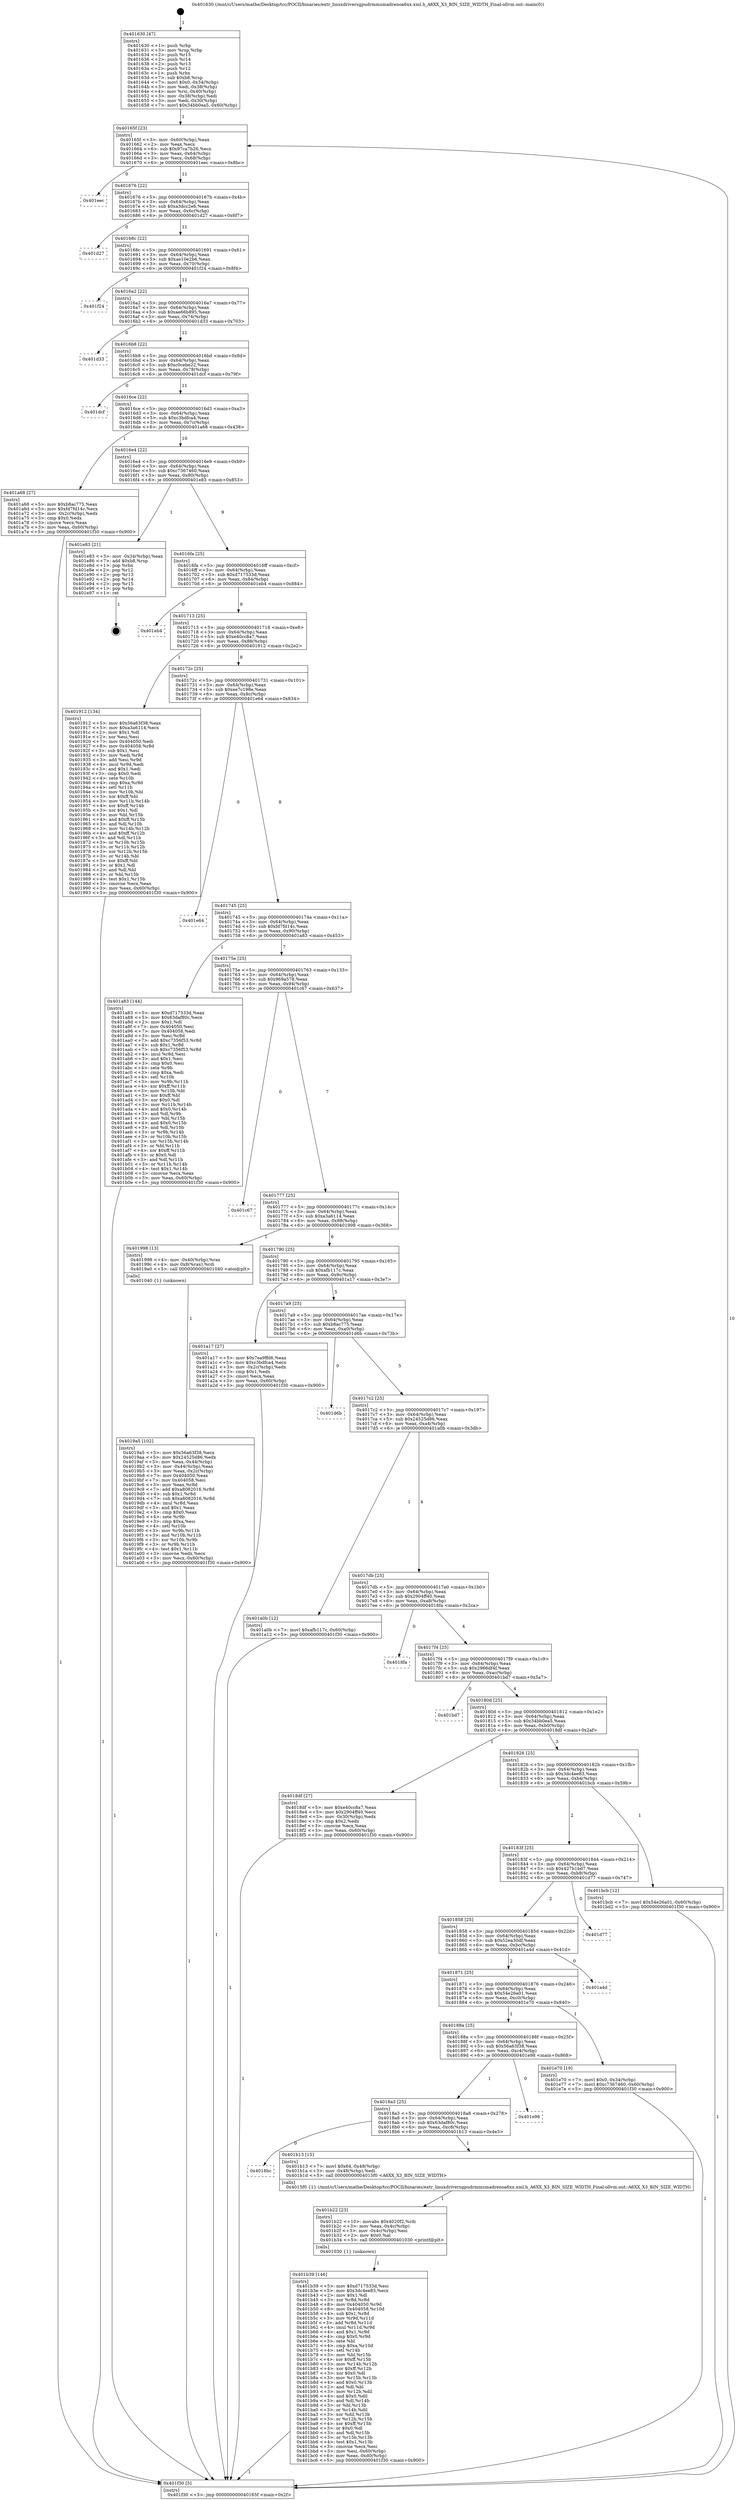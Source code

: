 digraph "0x401630" {
  label = "0x401630 (/mnt/c/Users/mathe/Desktop/tcc/POCII/binaries/extr_linuxdriversgpudrmmsmadrenoa6xx.xml.h_A6XX_X3_BIN_SIZE_WIDTH_Final-ollvm.out::main(0))"
  labelloc = "t"
  node[shape=record]

  Entry [label="",width=0.3,height=0.3,shape=circle,fillcolor=black,style=filled]
  "0x40165f" [label="{
     0x40165f [23]\l
     | [instrs]\l
     &nbsp;&nbsp;0x40165f \<+3\>: mov -0x60(%rbp),%eax\l
     &nbsp;&nbsp;0x401662 \<+2\>: mov %eax,%ecx\l
     &nbsp;&nbsp;0x401664 \<+6\>: sub $0x97ca7b26,%ecx\l
     &nbsp;&nbsp;0x40166a \<+3\>: mov %eax,-0x64(%rbp)\l
     &nbsp;&nbsp;0x40166d \<+3\>: mov %ecx,-0x68(%rbp)\l
     &nbsp;&nbsp;0x401670 \<+6\>: je 0000000000401eec \<main+0x8bc\>\l
  }"]
  "0x401eec" [label="{
     0x401eec\l
  }", style=dashed]
  "0x401676" [label="{
     0x401676 [22]\l
     | [instrs]\l
     &nbsp;&nbsp;0x401676 \<+5\>: jmp 000000000040167b \<main+0x4b\>\l
     &nbsp;&nbsp;0x40167b \<+3\>: mov -0x64(%rbp),%eax\l
     &nbsp;&nbsp;0x40167e \<+5\>: sub $0xa3dcc2e6,%eax\l
     &nbsp;&nbsp;0x401683 \<+3\>: mov %eax,-0x6c(%rbp)\l
     &nbsp;&nbsp;0x401686 \<+6\>: je 0000000000401d27 \<main+0x6f7\>\l
  }"]
  Exit [label="",width=0.3,height=0.3,shape=circle,fillcolor=black,style=filled,peripheries=2]
  "0x401d27" [label="{
     0x401d27\l
  }", style=dashed]
  "0x40168c" [label="{
     0x40168c [22]\l
     | [instrs]\l
     &nbsp;&nbsp;0x40168c \<+5\>: jmp 0000000000401691 \<main+0x61\>\l
     &nbsp;&nbsp;0x401691 \<+3\>: mov -0x64(%rbp),%eax\l
     &nbsp;&nbsp;0x401694 \<+5\>: sub $0xae10e2b6,%eax\l
     &nbsp;&nbsp;0x401699 \<+3\>: mov %eax,-0x70(%rbp)\l
     &nbsp;&nbsp;0x40169c \<+6\>: je 0000000000401f24 \<main+0x8f4\>\l
  }"]
  "0x401b39" [label="{
     0x401b39 [146]\l
     | [instrs]\l
     &nbsp;&nbsp;0x401b39 \<+5\>: mov $0xd717533d,%esi\l
     &nbsp;&nbsp;0x401b3e \<+5\>: mov $0x3dc4ee83,%ecx\l
     &nbsp;&nbsp;0x401b43 \<+2\>: mov $0x1,%dl\l
     &nbsp;&nbsp;0x401b45 \<+3\>: xor %r8d,%r8d\l
     &nbsp;&nbsp;0x401b48 \<+8\>: mov 0x404050,%r9d\l
     &nbsp;&nbsp;0x401b50 \<+8\>: mov 0x404058,%r10d\l
     &nbsp;&nbsp;0x401b58 \<+4\>: sub $0x1,%r8d\l
     &nbsp;&nbsp;0x401b5c \<+3\>: mov %r9d,%r11d\l
     &nbsp;&nbsp;0x401b5f \<+3\>: add %r8d,%r11d\l
     &nbsp;&nbsp;0x401b62 \<+4\>: imul %r11d,%r9d\l
     &nbsp;&nbsp;0x401b66 \<+4\>: and $0x1,%r9d\l
     &nbsp;&nbsp;0x401b6a \<+4\>: cmp $0x0,%r9d\l
     &nbsp;&nbsp;0x401b6e \<+3\>: sete %bl\l
     &nbsp;&nbsp;0x401b71 \<+4\>: cmp $0xa,%r10d\l
     &nbsp;&nbsp;0x401b75 \<+4\>: setl %r14b\l
     &nbsp;&nbsp;0x401b79 \<+3\>: mov %bl,%r15b\l
     &nbsp;&nbsp;0x401b7c \<+4\>: xor $0xff,%r15b\l
     &nbsp;&nbsp;0x401b80 \<+3\>: mov %r14b,%r12b\l
     &nbsp;&nbsp;0x401b83 \<+4\>: xor $0xff,%r12b\l
     &nbsp;&nbsp;0x401b87 \<+3\>: xor $0x0,%dl\l
     &nbsp;&nbsp;0x401b8a \<+3\>: mov %r15b,%r13b\l
     &nbsp;&nbsp;0x401b8d \<+4\>: and $0x0,%r13b\l
     &nbsp;&nbsp;0x401b91 \<+2\>: and %dl,%bl\l
     &nbsp;&nbsp;0x401b93 \<+3\>: mov %r12b,%dil\l
     &nbsp;&nbsp;0x401b96 \<+4\>: and $0x0,%dil\l
     &nbsp;&nbsp;0x401b9a \<+3\>: and %dl,%r14b\l
     &nbsp;&nbsp;0x401b9d \<+3\>: or %bl,%r13b\l
     &nbsp;&nbsp;0x401ba0 \<+3\>: or %r14b,%dil\l
     &nbsp;&nbsp;0x401ba3 \<+3\>: xor %dil,%r13b\l
     &nbsp;&nbsp;0x401ba6 \<+3\>: or %r12b,%r15b\l
     &nbsp;&nbsp;0x401ba9 \<+4\>: xor $0xff,%r15b\l
     &nbsp;&nbsp;0x401bad \<+3\>: or $0x0,%dl\l
     &nbsp;&nbsp;0x401bb0 \<+3\>: and %dl,%r15b\l
     &nbsp;&nbsp;0x401bb3 \<+3\>: or %r15b,%r13b\l
     &nbsp;&nbsp;0x401bb6 \<+4\>: test $0x1,%r13b\l
     &nbsp;&nbsp;0x401bba \<+3\>: cmovne %ecx,%esi\l
     &nbsp;&nbsp;0x401bbd \<+3\>: mov %esi,-0x60(%rbp)\l
     &nbsp;&nbsp;0x401bc0 \<+6\>: mov %eax,-0xd0(%rbp)\l
     &nbsp;&nbsp;0x401bc6 \<+5\>: jmp 0000000000401f30 \<main+0x900\>\l
  }"]
  "0x401f24" [label="{
     0x401f24\l
  }", style=dashed]
  "0x4016a2" [label="{
     0x4016a2 [22]\l
     | [instrs]\l
     &nbsp;&nbsp;0x4016a2 \<+5\>: jmp 00000000004016a7 \<main+0x77\>\l
     &nbsp;&nbsp;0x4016a7 \<+3\>: mov -0x64(%rbp),%eax\l
     &nbsp;&nbsp;0x4016aa \<+5\>: sub $0xae66b895,%eax\l
     &nbsp;&nbsp;0x4016af \<+3\>: mov %eax,-0x74(%rbp)\l
     &nbsp;&nbsp;0x4016b2 \<+6\>: je 0000000000401d33 \<main+0x703\>\l
  }"]
  "0x401b22" [label="{
     0x401b22 [23]\l
     | [instrs]\l
     &nbsp;&nbsp;0x401b22 \<+10\>: movabs $0x4020f2,%rdi\l
     &nbsp;&nbsp;0x401b2c \<+3\>: mov %eax,-0x4c(%rbp)\l
     &nbsp;&nbsp;0x401b2f \<+3\>: mov -0x4c(%rbp),%esi\l
     &nbsp;&nbsp;0x401b32 \<+2\>: mov $0x0,%al\l
     &nbsp;&nbsp;0x401b34 \<+5\>: call 0000000000401030 \<printf@plt\>\l
     | [calls]\l
     &nbsp;&nbsp;0x401030 \{1\} (unknown)\l
  }"]
  "0x401d33" [label="{
     0x401d33\l
  }", style=dashed]
  "0x4016b8" [label="{
     0x4016b8 [22]\l
     | [instrs]\l
     &nbsp;&nbsp;0x4016b8 \<+5\>: jmp 00000000004016bd \<main+0x8d\>\l
     &nbsp;&nbsp;0x4016bd \<+3\>: mov -0x64(%rbp),%eax\l
     &nbsp;&nbsp;0x4016c0 \<+5\>: sub $0xc0cebe22,%eax\l
     &nbsp;&nbsp;0x4016c5 \<+3\>: mov %eax,-0x78(%rbp)\l
     &nbsp;&nbsp;0x4016c8 \<+6\>: je 0000000000401dcf \<main+0x79f\>\l
  }"]
  "0x4018bc" [label="{
     0x4018bc\l
  }", style=dashed]
  "0x401dcf" [label="{
     0x401dcf\l
  }", style=dashed]
  "0x4016ce" [label="{
     0x4016ce [22]\l
     | [instrs]\l
     &nbsp;&nbsp;0x4016ce \<+5\>: jmp 00000000004016d3 \<main+0xa3\>\l
     &nbsp;&nbsp;0x4016d3 \<+3\>: mov -0x64(%rbp),%eax\l
     &nbsp;&nbsp;0x4016d6 \<+5\>: sub $0xc3bdfca4,%eax\l
     &nbsp;&nbsp;0x4016db \<+3\>: mov %eax,-0x7c(%rbp)\l
     &nbsp;&nbsp;0x4016de \<+6\>: je 0000000000401a68 \<main+0x438\>\l
  }"]
  "0x401b13" [label="{
     0x401b13 [15]\l
     | [instrs]\l
     &nbsp;&nbsp;0x401b13 \<+7\>: movl $0x64,-0x48(%rbp)\l
     &nbsp;&nbsp;0x401b1a \<+3\>: mov -0x48(%rbp),%edi\l
     &nbsp;&nbsp;0x401b1d \<+5\>: call 00000000004015f0 \<A6XX_X3_BIN_SIZE_WIDTH\>\l
     | [calls]\l
     &nbsp;&nbsp;0x4015f0 \{1\} (/mnt/c/Users/mathe/Desktop/tcc/POCII/binaries/extr_linuxdriversgpudrmmsmadrenoa6xx.xml.h_A6XX_X3_BIN_SIZE_WIDTH_Final-ollvm.out::A6XX_X3_BIN_SIZE_WIDTH)\l
  }"]
  "0x401a68" [label="{
     0x401a68 [27]\l
     | [instrs]\l
     &nbsp;&nbsp;0x401a68 \<+5\>: mov $0xb8ac775,%eax\l
     &nbsp;&nbsp;0x401a6d \<+5\>: mov $0xfd7fd14c,%ecx\l
     &nbsp;&nbsp;0x401a72 \<+3\>: mov -0x2c(%rbp),%edx\l
     &nbsp;&nbsp;0x401a75 \<+3\>: cmp $0x0,%edx\l
     &nbsp;&nbsp;0x401a78 \<+3\>: cmove %ecx,%eax\l
     &nbsp;&nbsp;0x401a7b \<+3\>: mov %eax,-0x60(%rbp)\l
     &nbsp;&nbsp;0x401a7e \<+5\>: jmp 0000000000401f30 \<main+0x900\>\l
  }"]
  "0x4016e4" [label="{
     0x4016e4 [22]\l
     | [instrs]\l
     &nbsp;&nbsp;0x4016e4 \<+5\>: jmp 00000000004016e9 \<main+0xb9\>\l
     &nbsp;&nbsp;0x4016e9 \<+3\>: mov -0x64(%rbp),%eax\l
     &nbsp;&nbsp;0x4016ec \<+5\>: sub $0xc7367460,%eax\l
     &nbsp;&nbsp;0x4016f1 \<+3\>: mov %eax,-0x80(%rbp)\l
     &nbsp;&nbsp;0x4016f4 \<+6\>: je 0000000000401e83 \<main+0x853\>\l
  }"]
  "0x4018a3" [label="{
     0x4018a3 [25]\l
     | [instrs]\l
     &nbsp;&nbsp;0x4018a3 \<+5\>: jmp 00000000004018a8 \<main+0x278\>\l
     &nbsp;&nbsp;0x4018a8 \<+3\>: mov -0x64(%rbp),%eax\l
     &nbsp;&nbsp;0x4018ab \<+5\>: sub $0x63daf80c,%eax\l
     &nbsp;&nbsp;0x4018b0 \<+6\>: mov %eax,-0xc8(%rbp)\l
     &nbsp;&nbsp;0x4018b6 \<+6\>: je 0000000000401b13 \<main+0x4e3\>\l
  }"]
  "0x401e83" [label="{
     0x401e83 [21]\l
     | [instrs]\l
     &nbsp;&nbsp;0x401e83 \<+3\>: mov -0x34(%rbp),%eax\l
     &nbsp;&nbsp;0x401e86 \<+7\>: add $0xb8,%rsp\l
     &nbsp;&nbsp;0x401e8d \<+1\>: pop %rbx\l
     &nbsp;&nbsp;0x401e8e \<+2\>: pop %r12\l
     &nbsp;&nbsp;0x401e90 \<+2\>: pop %r13\l
     &nbsp;&nbsp;0x401e92 \<+2\>: pop %r14\l
     &nbsp;&nbsp;0x401e94 \<+2\>: pop %r15\l
     &nbsp;&nbsp;0x401e96 \<+1\>: pop %rbp\l
     &nbsp;&nbsp;0x401e97 \<+1\>: ret\l
  }"]
  "0x4016fa" [label="{
     0x4016fa [25]\l
     | [instrs]\l
     &nbsp;&nbsp;0x4016fa \<+5\>: jmp 00000000004016ff \<main+0xcf\>\l
     &nbsp;&nbsp;0x4016ff \<+3\>: mov -0x64(%rbp),%eax\l
     &nbsp;&nbsp;0x401702 \<+5\>: sub $0xd717533d,%eax\l
     &nbsp;&nbsp;0x401707 \<+6\>: mov %eax,-0x84(%rbp)\l
     &nbsp;&nbsp;0x40170d \<+6\>: je 0000000000401eb4 \<main+0x884\>\l
  }"]
  "0x401e98" [label="{
     0x401e98\l
  }", style=dashed]
  "0x401eb4" [label="{
     0x401eb4\l
  }", style=dashed]
  "0x401713" [label="{
     0x401713 [25]\l
     | [instrs]\l
     &nbsp;&nbsp;0x401713 \<+5\>: jmp 0000000000401718 \<main+0xe8\>\l
     &nbsp;&nbsp;0x401718 \<+3\>: mov -0x64(%rbp),%eax\l
     &nbsp;&nbsp;0x40171b \<+5\>: sub $0xe40cc8a7,%eax\l
     &nbsp;&nbsp;0x401720 \<+6\>: mov %eax,-0x88(%rbp)\l
     &nbsp;&nbsp;0x401726 \<+6\>: je 0000000000401912 \<main+0x2e2\>\l
  }"]
  "0x40188a" [label="{
     0x40188a [25]\l
     | [instrs]\l
     &nbsp;&nbsp;0x40188a \<+5\>: jmp 000000000040188f \<main+0x25f\>\l
     &nbsp;&nbsp;0x40188f \<+3\>: mov -0x64(%rbp),%eax\l
     &nbsp;&nbsp;0x401892 \<+5\>: sub $0x56a63f38,%eax\l
     &nbsp;&nbsp;0x401897 \<+6\>: mov %eax,-0xc4(%rbp)\l
     &nbsp;&nbsp;0x40189d \<+6\>: je 0000000000401e98 \<main+0x868\>\l
  }"]
  "0x401912" [label="{
     0x401912 [134]\l
     | [instrs]\l
     &nbsp;&nbsp;0x401912 \<+5\>: mov $0x56a63f38,%eax\l
     &nbsp;&nbsp;0x401917 \<+5\>: mov $0xa3a6114,%ecx\l
     &nbsp;&nbsp;0x40191c \<+2\>: mov $0x1,%dl\l
     &nbsp;&nbsp;0x40191e \<+2\>: xor %esi,%esi\l
     &nbsp;&nbsp;0x401920 \<+7\>: mov 0x404050,%edi\l
     &nbsp;&nbsp;0x401927 \<+8\>: mov 0x404058,%r8d\l
     &nbsp;&nbsp;0x40192f \<+3\>: sub $0x1,%esi\l
     &nbsp;&nbsp;0x401932 \<+3\>: mov %edi,%r9d\l
     &nbsp;&nbsp;0x401935 \<+3\>: add %esi,%r9d\l
     &nbsp;&nbsp;0x401938 \<+4\>: imul %r9d,%edi\l
     &nbsp;&nbsp;0x40193c \<+3\>: and $0x1,%edi\l
     &nbsp;&nbsp;0x40193f \<+3\>: cmp $0x0,%edi\l
     &nbsp;&nbsp;0x401942 \<+4\>: sete %r10b\l
     &nbsp;&nbsp;0x401946 \<+4\>: cmp $0xa,%r8d\l
     &nbsp;&nbsp;0x40194a \<+4\>: setl %r11b\l
     &nbsp;&nbsp;0x40194e \<+3\>: mov %r10b,%bl\l
     &nbsp;&nbsp;0x401951 \<+3\>: xor $0xff,%bl\l
     &nbsp;&nbsp;0x401954 \<+3\>: mov %r11b,%r14b\l
     &nbsp;&nbsp;0x401957 \<+4\>: xor $0xff,%r14b\l
     &nbsp;&nbsp;0x40195b \<+3\>: xor $0x1,%dl\l
     &nbsp;&nbsp;0x40195e \<+3\>: mov %bl,%r15b\l
     &nbsp;&nbsp;0x401961 \<+4\>: and $0xff,%r15b\l
     &nbsp;&nbsp;0x401965 \<+3\>: and %dl,%r10b\l
     &nbsp;&nbsp;0x401968 \<+3\>: mov %r14b,%r12b\l
     &nbsp;&nbsp;0x40196b \<+4\>: and $0xff,%r12b\l
     &nbsp;&nbsp;0x40196f \<+3\>: and %dl,%r11b\l
     &nbsp;&nbsp;0x401972 \<+3\>: or %r10b,%r15b\l
     &nbsp;&nbsp;0x401975 \<+3\>: or %r11b,%r12b\l
     &nbsp;&nbsp;0x401978 \<+3\>: xor %r12b,%r15b\l
     &nbsp;&nbsp;0x40197b \<+3\>: or %r14b,%bl\l
     &nbsp;&nbsp;0x40197e \<+3\>: xor $0xff,%bl\l
     &nbsp;&nbsp;0x401981 \<+3\>: or $0x1,%dl\l
     &nbsp;&nbsp;0x401984 \<+2\>: and %dl,%bl\l
     &nbsp;&nbsp;0x401986 \<+3\>: or %bl,%r15b\l
     &nbsp;&nbsp;0x401989 \<+4\>: test $0x1,%r15b\l
     &nbsp;&nbsp;0x40198d \<+3\>: cmovne %ecx,%eax\l
     &nbsp;&nbsp;0x401990 \<+3\>: mov %eax,-0x60(%rbp)\l
     &nbsp;&nbsp;0x401993 \<+5\>: jmp 0000000000401f30 \<main+0x900\>\l
  }"]
  "0x40172c" [label="{
     0x40172c [25]\l
     | [instrs]\l
     &nbsp;&nbsp;0x40172c \<+5\>: jmp 0000000000401731 \<main+0x101\>\l
     &nbsp;&nbsp;0x401731 \<+3\>: mov -0x64(%rbp),%eax\l
     &nbsp;&nbsp;0x401734 \<+5\>: sub $0xee7c198e,%eax\l
     &nbsp;&nbsp;0x401739 \<+6\>: mov %eax,-0x8c(%rbp)\l
     &nbsp;&nbsp;0x40173f \<+6\>: je 0000000000401e64 \<main+0x834\>\l
  }"]
  "0x401e70" [label="{
     0x401e70 [19]\l
     | [instrs]\l
     &nbsp;&nbsp;0x401e70 \<+7\>: movl $0x0,-0x34(%rbp)\l
     &nbsp;&nbsp;0x401e77 \<+7\>: movl $0xc7367460,-0x60(%rbp)\l
     &nbsp;&nbsp;0x401e7e \<+5\>: jmp 0000000000401f30 \<main+0x900\>\l
  }"]
  "0x401e64" [label="{
     0x401e64\l
  }", style=dashed]
  "0x401745" [label="{
     0x401745 [25]\l
     | [instrs]\l
     &nbsp;&nbsp;0x401745 \<+5\>: jmp 000000000040174a \<main+0x11a\>\l
     &nbsp;&nbsp;0x40174a \<+3\>: mov -0x64(%rbp),%eax\l
     &nbsp;&nbsp;0x40174d \<+5\>: sub $0xfd7fd14c,%eax\l
     &nbsp;&nbsp;0x401752 \<+6\>: mov %eax,-0x90(%rbp)\l
     &nbsp;&nbsp;0x401758 \<+6\>: je 0000000000401a83 \<main+0x453\>\l
  }"]
  "0x401871" [label="{
     0x401871 [25]\l
     | [instrs]\l
     &nbsp;&nbsp;0x401871 \<+5\>: jmp 0000000000401876 \<main+0x246\>\l
     &nbsp;&nbsp;0x401876 \<+3\>: mov -0x64(%rbp),%eax\l
     &nbsp;&nbsp;0x401879 \<+5\>: sub $0x54e26a01,%eax\l
     &nbsp;&nbsp;0x40187e \<+6\>: mov %eax,-0xc0(%rbp)\l
     &nbsp;&nbsp;0x401884 \<+6\>: je 0000000000401e70 \<main+0x840\>\l
  }"]
  "0x401a83" [label="{
     0x401a83 [144]\l
     | [instrs]\l
     &nbsp;&nbsp;0x401a83 \<+5\>: mov $0xd717533d,%eax\l
     &nbsp;&nbsp;0x401a88 \<+5\>: mov $0x63daf80c,%ecx\l
     &nbsp;&nbsp;0x401a8d \<+2\>: mov $0x1,%dl\l
     &nbsp;&nbsp;0x401a8f \<+7\>: mov 0x404050,%esi\l
     &nbsp;&nbsp;0x401a96 \<+7\>: mov 0x404058,%edi\l
     &nbsp;&nbsp;0x401a9d \<+3\>: mov %esi,%r8d\l
     &nbsp;&nbsp;0x401aa0 \<+7\>: add $0xc7356f53,%r8d\l
     &nbsp;&nbsp;0x401aa7 \<+4\>: sub $0x1,%r8d\l
     &nbsp;&nbsp;0x401aab \<+7\>: sub $0xc7356f53,%r8d\l
     &nbsp;&nbsp;0x401ab2 \<+4\>: imul %r8d,%esi\l
     &nbsp;&nbsp;0x401ab6 \<+3\>: and $0x1,%esi\l
     &nbsp;&nbsp;0x401ab9 \<+3\>: cmp $0x0,%esi\l
     &nbsp;&nbsp;0x401abc \<+4\>: sete %r9b\l
     &nbsp;&nbsp;0x401ac0 \<+3\>: cmp $0xa,%edi\l
     &nbsp;&nbsp;0x401ac3 \<+4\>: setl %r10b\l
     &nbsp;&nbsp;0x401ac7 \<+3\>: mov %r9b,%r11b\l
     &nbsp;&nbsp;0x401aca \<+4\>: xor $0xff,%r11b\l
     &nbsp;&nbsp;0x401ace \<+3\>: mov %r10b,%bl\l
     &nbsp;&nbsp;0x401ad1 \<+3\>: xor $0xff,%bl\l
     &nbsp;&nbsp;0x401ad4 \<+3\>: xor $0x0,%dl\l
     &nbsp;&nbsp;0x401ad7 \<+3\>: mov %r11b,%r14b\l
     &nbsp;&nbsp;0x401ada \<+4\>: and $0x0,%r14b\l
     &nbsp;&nbsp;0x401ade \<+3\>: and %dl,%r9b\l
     &nbsp;&nbsp;0x401ae1 \<+3\>: mov %bl,%r15b\l
     &nbsp;&nbsp;0x401ae4 \<+4\>: and $0x0,%r15b\l
     &nbsp;&nbsp;0x401ae8 \<+3\>: and %dl,%r10b\l
     &nbsp;&nbsp;0x401aeb \<+3\>: or %r9b,%r14b\l
     &nbsp;&nbsp;0x401aee \<+3\>: or %r10b,%r15b\l
     &nbsp;&nbsp;0x401af1 \<+3\>: xor %r15b,%r14b\l
     &nbsp;&nbsp;0x401af4 \<+3\>: or %bl,%r11b\l
     &nbsp;&nbsp;0x401af7 \<+4\>: xor $0xff,%r11b\l
     &nbsp;&nbsp;0x401afb \<+3\>: or $0x0,%dl\l
     &nbsp;&nbsp;0x401afe \<+3\>: and %dl,%r11b\l
     &nbsp;&nbsp;0x401b01 \<+3\>: or %r11b,%r14b\l
     &nbsp;&nbsp;0x401b04 \<+4\>: test $0x1,%r14b\l
     &nbsp;&nbsp;0x401b08 \<+3\>: cmovne %ecx,%eax\l
     &nbsp;&nbsp;0x401b0b \<+3\>: mov %eax,-0x60(%rbp)\l
     &nbsp;&nbsp;0x401b0e \<+5\>: jmp 0000000000401f30 \<main+0x900\>\l
  }"]
  "0x40175e" [label="{
     0x40175e [25]\l
     | [instrs]\l
     &nbsp;&nbsp;0x40175e \<+5\>: jmp 0000000000401763 \<main+0x133\>\l
     &nbsp;&nbsp;0x401763 \<+3\>: mov -0x64(%rbp),%eax\l
     &nbsp;&nbsp;0x401766 \<+5\>: sub $0x969a578,%eax\l
     &nbsp;&nbsp;0x40176b \<+6\>: mov %eax,-0x94(%rbp)\l
     &nbsp;&nbsp;0x401771 \<+6\>: je 0000000000401c67 \<main+0x637\>\l
  }"]
  "0x401a4d" [label="{
     0x401a4d\l
  }", style=dashed]
  "0x401c67" [label="{
     0x401c67\l
  }", style=dashed]
  "0x401777" [label="{
     0x401777 [25]\l
     | [instrs]\l
     &nbsp;&nbsp;0x401777 \<+5\>: jmp 000000000040177c \<main+0x14c\>\l
     &nbsp;&nbsp;0x40177c \<+3\>: mov -0x64(%rbp),%eax\l
     &nbsp;&nbsp;0x40177f \<+5\>: sub $0xa3a6114,%eax\l
     &nbsp;&nbsp;0x401784 \<+6\>: mov %eax,-0x98(%rbp)\l
     &nbsp;&nbsp;0x40178a \<+6\>: je 0000000000401998 \<main+0x368\>\l
  }"]
  "0x401858" [label="{
     0x401858 [25]\l
     | [instrs]\l
     &nbsp;&nbsp;0x401858 \<+5\>: jmp 000000000040185d \<main+0x22d\>\l
     &nbsp;&nbsp;0x40185d \<+3\>: mov -0x64(%rbp),%eax\l
     &nbsp;&nbsp;0x401860 \<+5\>: sub $0x52ea30df,%eax\l
     &nbsp;&nbsp;0x401865 \<+6\>: mov %eax,-0xbc(%rbp)\l
     &nbsp;&nbsp;0x40186b \<+6\>: je 0000000000401a4d \<main+0x41d\>\l
  }"]
  "0x401998" [label="{
     0x401998 [13]\l
     | [instrs]\l
     &nbsp;&nbsp;0x401998 \<+4\>: mov -0x40(%rbp),%rax\l
     &nbsp;&nbsp;0x40199c \<+4\>: mov 0x8(%rax),%rdi\l
     &nbsp;&nbsp;0x4019a0 \<+5\>: call 0000000000401040 \<atoi@plt\>\l
     | [calls]\l
     &nbsp;&nbsp;0x401040 \{1\} (unknown)\l
  }"]
  "0x401790" [label="{
     0x401790 [25]\l
     | [instrs]\l
     &nbsp;&nbsp;0x401790 \<+5\>: jmp 0000000000401795 \<main+0x165\>\l
     &nbsp;&nbsp;0x401795 \<+3\>: mov -0x64(%rbp),%eax\l
     &nbsp;&nbsp;0x401798 \<+5\>: sub $0xafb117c,%eax\l
     &nbsp;&nbsp;0x40179d \<+6\>: mov %eax,-0x9c(%rbp)\l
     &nbsp;&nbsp;0x4017a3 \<+6\>: je 0000000000401a17 \<main+0x3e7\>\l
  }"]
  "0x401d77" [label="{
     0x401d77\l
  }", style=dashed]
  "0x401a17" [label="{
     0x401a17 [27]\l
     | [instrs]\l
     &nbsp;&nbsp;0x401a17 \<+5\>: mov $0x7ea9ffd6,%eax\l
     &nbsp;&nbsp;0x401a1c \<+5\>: mov $0xc3bdfca4,%ecx\l
     &nbsp;&nbsp;0x401a21 \<+3\>: mov -0x2c(%rbp),%edx\l
     &nbsp;&nbsp;0x401a24 \<+3\>: cmp $0x1,%edx\l
     &nbsp;&nbsp;0x401a27 \<+3\>: cmovl %ecx,%eax\l
     &nbsp;&nbsp;0x401a2a \<+3\>: mov %eax,-0x60(%rbp)\l
     &nbsp;&nbsp;0x401a2d \<+5\>: jmp 0000000000401f30 \<main+0x900\>\l
  }"]
  "0x4017a9" [label="{
     0x4017a9 [25]\l
     | [instrs]\l
     &nbsp;&nbsp;0x4017a9 \<+5\>: jmp 00000000004017ae \<main+0x17e\>\l
     &nbsp;&nbsp;0x4017ae \<+3\>: mov -0x64(%rbp),%eax\l
     &nbsp;&nbsp;0x4017b1 \<+5\>: sub $0xb8ac775,%eax\l
     &nbsp;&nbsp;0x4017b6 \<+6\>: mov %eax,-0xa0(%rbp)\l
     &nbsp;&nbsp;0x4017bc \<+6\>: je 0000000000401d6b \<main+0x73b\>\l
  }"]
  "0x40183f" [label="{
     0x40183f [25]\l
     | [instrs]\l
     &nbsp;&nbsp;0x40183f \<+5\>: jmp 0000000000401844 \<main+0x214\>\l
     &nbsp;&nbsp;0x401844 \<+3\>: mov -0x64(%rbp),%eax\l
     &nbsp;&nbsp;0x401847 \<+5\>: sub $0x427b1bd7,%eax\l
     &nbsp;&nbsp;0x40184c \<+6\>: mov %eax,-0xb8(%rbp)\l
     &nbsp;&nbsp;0x401852 \<+6\>: je 0000000000401d77 \<main+0x747\>\l
  }"]
  "0x401d6b" [label="{
     0x401d6b\l
  }", style=dashed]
  "0x4017c2" [label="{
     0x4017c2 [25]\l
     | [instrs]\l
     &nbsp;&nbsp;0x4017c2 \<+5\>: jmp 00000000004017c7 \<main+0x197\>\l
     &nbsp;&nbsp;0x4017c7 \<+3\>: mov -0x64(%rbp),%eax\l
     &nbsp;&nbsp;0x4017ca \<+5\>: sub $0x24525d86,%eax\l
     &nbsp;&nbsp;0x4017cf \<+6\>: mov %eax,-0xa4(%rbp)\l
     &nbsp;&nbsp;0x4017d5 \<+6\>: je 0000000000401a0b \<main+0x3db\>\l
  }"]
  "0x401bcb" [label="{
     0x401bcb [12]\l
     | [instrs]\l
     &nbsp;&nbsp;0x401bcb \<+7\>: movl $0x54e26a01,-0x60(%rbp)\l
     &nbsp;&nbsp;0x401bd2 \<+5\>: jmp 0000000000401f30 \<main+0x900\>\l
  }"]
  "0x401a0b" [label="{
     0x401a0b [12]\l
     | [instrs]\l
     &nbsp;&nbsp;0x401a0b \<+7\>: movl $0xafb117c,-0x60(%rbp)\l
     &nbsp;&nbsp;0x401a12 \<+5\>: jmp 0000000000401f30 \<main+0x900\>\l
  }"]
  "0x4017db" [label="{
     0x4017db [25]\l
     | [instrs]\l
     &nbsp;&nbsp;0x4017db \<+5\>: jmp 00000000004017e0 \<main+0x1b0\>\l
     &nbsp;&nbsp;0x4017e0 \<+3\>: mov -0x64(%rbp),%eax\l
     &nbsp;&nbsp;0x4017e3 \<+5\>: sub $0x2904ff40,%eax\l
     &nbsp;&nbsp;0x4017e8 \<+6\>: mov %eax,-0xa8(%rbp)\l
     &nbsp;&nbsp;0x4017ee \<+6\>: je 00000000004018fa \<main+0x2ca\>\l
  }"]
  "0x4019a5" [label="{
     0x4019a5 [102]\l
     | [instrs]\l
     &nbsp;&nbsp;0x4019a5 \<+5\>: mov $0x56a63f38,%ecx\l
     &nbsp;&nbsp;0x4019aa \<+5\>: mov $0x24525d86,%edx\l
     &nbsp;&nbsp;0x4019af \<+3\>: mov %eax,-0x44(%rbp)\l
     &nbsp;&nbsp;0x4019b2 \<+3\>: mov -0x44(%rbp),%eax\l
     &nbsp;&nbsp;0x4019b5 \<+3\>: mov %eax,-0x2c(%rbp)\l
     &nbsp;&nbsp;0x4019b8 \<+7\>: mov 0x404050,%eax\l
     &nbsp;&nbsp;0x4019bf \<+7\>: mov 0x404058,%esi\l
     &nbsp;&nbsp;0x4019c6 \<+3\>: mov %eax,%r8d\l
     &nbsp;&nbsp;0x4019c9 \<+7\>: add $0xa8082016,%r8d\l
     &nbsp;&nbsp;0x4019d0 \<+4\>: sub $0x1,%r8d\l
     &nbsp;&nbsp;0x4019d4 \<+7\>: sub $0xa8082016,%r8d\l
     &nbsp;&nbsp;0x4019db \<+4\>: imul %r8d,%eax\l
     &nbsp;&nbsp;0x4019df \<+3\>: and $0x1,%eax\l
     &nbsp;&nbsp;0x4019e2 \<+3\>: cmp $0x0,%eax\l
     &nbsp;&nbsp;0x4019e5 \<+4\>: sete %r9b\l
     &nbsp;&nbsp;0x4019e9 \<+3\>: cmp $0xa,%esi\l
     &nbsp;&nbsp;0x4019ec \<+4\>: setl %r10b\l
     &nbsp;&nbsp;0x4019f0 \<+3\>: mov %r9b,%r11b\l
     &nbsp;&nbsp;0x4019f3 \<+3\>: and %r10b,%r11b\l
     &nbsp;&nbsp;0x4019f6 \<+3\>: xor %r10b,%r9b\l
     &nbsp;&nbsp;0x4019f9 \<+3\>: or %r9b,%r11b\l
     &nbsp;&nbsp;0x4019fc \<+4\>: test $0x1,%r11b\l
     &nbsp;&nbsp;0x401a00 \<+3\>: cmovne %edx,%ecx\l
     &nbsp;&nbsp;0x401a03 \<+3\>: mov %ecx,-0x60(%rbp)\l
     &nbsp;&nbsp;0x401a06 \<+5\>: jmp 0000000000401f30 \<main+0x900\>\l
  }"]
  "0x4018fa" [label="{
     0x4018fa\l
  }", style=dashed]
  "0x4017f4" [label="{
     0x4017f4 [25]\l
     | [instrs]\l
     &nbsp;&nbsp;0x4017f4 \<+5\>: jmp 00000000004017f9 \<main+0x1c9\>\l
     &nbsp;&nbsp;0x4017f9 \<+3\>: mov -0x64(%rbp),%eax\l
     &nbsp;&nbsp;0x4017fc \<+5\>: sub $0x2966df4f,%eax\l
     &nbsp;&nbsp;0x401801 \<+6\>: mov %eax,-0xac(%rbp)\l
     &nbsp;&nbsp;0x401807 \<+6\>: je 0000000000401bd7 \<main+0x5a7\>\l
  }"]
  "0x401630" [label="{
     0x401630 [47]\l
     | [instrs]\l
     &nbsp;&nbsp;0x401630 \<+1\>: push %rbp\l
     &nbsp;&nbsp;0x401631 \<+3\>: mov %rsp,%rbp\l
     &nbsp;&nbsp;0x401634 \<+2\>: push %r15\l
     &nbsp;&nbsp;0x401636 \<+2\>: push %r14\l
     &nbsp;&nbsp;0x401638 \<+2\>: push %r13\l
     &nbsp;&nbsp;0x40163a \<+2\>: push %r12\l
     &nbsp;&nbsp;0x40163c \<+1\>: push %rbx\l
     &nbsp;&nbsp;0x40163d \<+7\>: sub $0xb8,%rsp\l
     &nbsp;&nbsp;0x401644 \<+7\>: movl $0x0,-0x34(%rbp)\l
     &nbsp;&nbsp;0x40164b \<+3\>: mov %edi,-0x38(%rbp)\l
     &nbsp;&nbsp;0x40164e \<+4\>: mov %rsi,-0x40(%rbp)\l
     &nbsp;&nbsp;0x401652 \<+3\>: mov -0x38(%rbp),%edi\l
     &nbsp;&nbsp;0x401655 \<+3\>: mov %edi,-0x30(%rbp)\l
     &nbsp;&nbsp;0x401658 \<+7\>: movl $0x34bb0ea5,-0x60(%rbp)\l
  }"]
  "0x401bd7" [label="{
     0x401bd7\l
  }", style=dashed]
  "0x40180d" [label="{
     0x40180d [25]\l
     | [instrs]\l
     &nbsp;&nbsp;0x40180d \<+5\>: jmp 0000000000401812 \<main+0x1e2\>\l
     &nbsp;&nbsp;0x401812 \<+3\>: mov -0x64(%rbp),%eax\l
     &nbsp;&nbsp;0x401815 \<+5\>: sub $0x34bb0ea5,%eax\l
     &nbsp;&nbsp;0x40181a \<+6\>: mov %eax,-0xb0(%rbp)\l
     &nbsp;&nbsp;0x401820 \<+6\>: je 00000000004018df \<main+0x2af\>\l
  }"]
  "0x401f30" [label="{
     0x401f30 [5]\l
     | [instrs]\l
     &nbsp;&nbsp;0x401f30 \<+5\>: jmp 000000000040165f \<main+0x2f\>\l
  }"]
  "0x4018df" [label="{
     0x4018df [27]\l
     | [instrs]\l
     &nbsp;&nbsp;0x4018df \<+5\>: mov $0xe40cc8a7,%eax\l
     &nbsp;&nbsp;0x4018e4 \<+5\>: mov $0x2904ff40,%ecx\l
     &nbsp;&nbsp;0x4018e9 \<+3\>: mov -0x30(%rbp),%edx\l
     &nbsp;&nbsp;0x4018ec \<+3\>: cmp $0x2,%edx\l
     &nbsp;&nbsp;0x4018ef \<+3\>: cmovne %ecx,%eax\l
     &nbsp;&nbsp;0x4018f2 \<+3\>: mov %eax,-0x60(%rbp)\l
     &nbsp;&nbsp;0x4018f5 \<+5\>: jmp 0000000000401f30 \<main+0x900\>\l
  }"]
  "0x401826" [label="{
     0x401826 [25]\l
     | [instrs]\l
     &nbsp;&nbsp;0x401826 \<+5\>: jmp 000000000040182b \<main+0x1fb\>\l
     &nbsp;&nbsp;0x40182b \<+3\>: mov -0x64(%rbp),%eax\l
     &nbsp;&nbsp;0x40182e \<+5\>: sub $0x3dc4ee83,%eax\l
     &nbsp;&nbsp;0x401833 \<+6\>: mov %eax,-0xb4(%rbp)\l
     &nbsp;&nbsp;0x401839 \<+6\>: je 0000000000401bcb \<main+0x59b\>\l
  }"]
  Entry -> "0x401630" [label=" 1"]
  "0x40165f" -> "0x401eec" [label=" 0"]
  "0x40165f" -> "0x401676" [label=" 11"]
  "0x401e83" -> Exit [label=" 1"]
  "0x401676" -> "0x401d27" [label=" 0"]
  "0x401676" -> "0x40168c" [label=" 11"]
  "0x401e70" -> "0x401f30" [label=" 1"]
  "0x40168c" -> "0x401f24" [label=" 0"]
  "0x40168c" -> "0x4016a2" [label=" 11"]
  "0x401bcb" -> "0x401f30" [label=" 1"]
  "0x4016a2" -> "0x401d33" [label=" 0"]
  "0x4016a2" -> "0x4016b8" [label=" 11"]
  "0x401b39" -> "0x401f30" [label=" 1"]
  "0x4016b8" -> "0x401dcf" [label=" 0"]
  "0x4016b8" -> "0x4016ce" [label=" 11"]
  "0x401b22" -> "0x401b39" [label=" 1"]
  "0x4016ce" -> "0x401a68" [label=" 1"]
  "0x4016ce" -> "0x4016e4" [label=" 10"]
  "0x401b13" -> "0x401b22" [label=" 1"]
  "0x4016e4" -> "0x401e83" [label=" 1"]
  "0x4016e4" -> "0x4016fa" [label=" 9"]
  "0x4018a3" -> "0x401b13" [label=" 1"]
  "0x4016fa" -> "0x401eb4" [label=" 0"]
  "0x4016fa" -> "0x401713" [label=" 9"]
  "0x4018a3" -> "0x4018bc" [label=" 0"]
  "0x401713" -> "0x401912" [label=" 1"]
  "0x401713" -> "0x40172c" [label=" 8"]
  "0x40188a" -> "0x401e98" [label=" 0"]
  "0x40172c" -> "0x401e64" [label=" 0"]
  "0x40172c" -> "0x401745" [label=" 8"]
  "0x40188a" -> "0x4018a3" [label=" 1"]
  "0x401745" -> "0x401a83" [label=" 1"]
  "0x401745" -> "0x40175e" [label=" 7"]
  "0x401871" -> "0x401e70" [label=" 1"]
  "0x40175e" -> "0x401c67" [label=" 0"]
  "0x40175e" -> "0x401777" [label=" 7"]
  "0x401871" -> "0x40188a" [label=" 1"]
  "0x401777" -> "0x401998" [label=" 1"]
  "0x401777" -> "0x401790" [label=" 6"]
  "0x401858" -> "0x401a4d" [label=" 0"]
  "0x401790" -> "0x401a17" [label=" 1"]
  "0x401790" -> "0x4017a9" [label=" 5"]
  "0x401858" -> "0x401871" [label=" 2"]
  "0x4017a9" -> "0x401d6b" [label=" 0"]
  "0x4017a9" -> "0x4017c2" [label=" 5"]
  "0x40183f" -> "0x401d77" [label=" 0"]
  "0x4017c2" -> "0x401a0b" [label=" 1"]
  "0x4017c2" -> "0x4017db" [label=" 4"]
  "0x40183f" -> "0x401858" [label=" 2"]
  "0x4017db" -> "0x4018fa" [label=" 0"]
  "0x4017db" -> "0x4017f4" [label=" 4"]
  "0x401826" -> "0x401bcb" [label=" 1"]
  "0x4017f4" -> "0x401bd7" [label=" 0"]
  "0x4017f4" -> "0x40180d" [label=" 4"]
  "0x401826" -> "0x40183f" [label=" 2"]
  "0x40180d" -> "0x4018df" [label=" 1"]
  "0x40180d" -> "0x401826" [label=" 3"]
  "0x4018df" -> "0x401f30" [label=" 1"]
  "0x401630" -> "0x40165f" [label=" 1"]
  "0x401f30" -> "0x40165f" [label=" 10"]
  "0x401912" -> "0x401f30" [label=" 1"]
  "0x401998" -> "0x4019a5" [label=" 1"]
  "0x4019a5" -> "0x401f30" [label=" 1"]
  "0x401a0b" -> "0x401f30" [label=" 1"]
  "0x401a17" -> "0x401f30" [label=" 1"]
  "0x401a68" -> "0x401f30" [label=" 1"]
  "0x401a83" -> "0x401f30" [label=" 1"]
}
